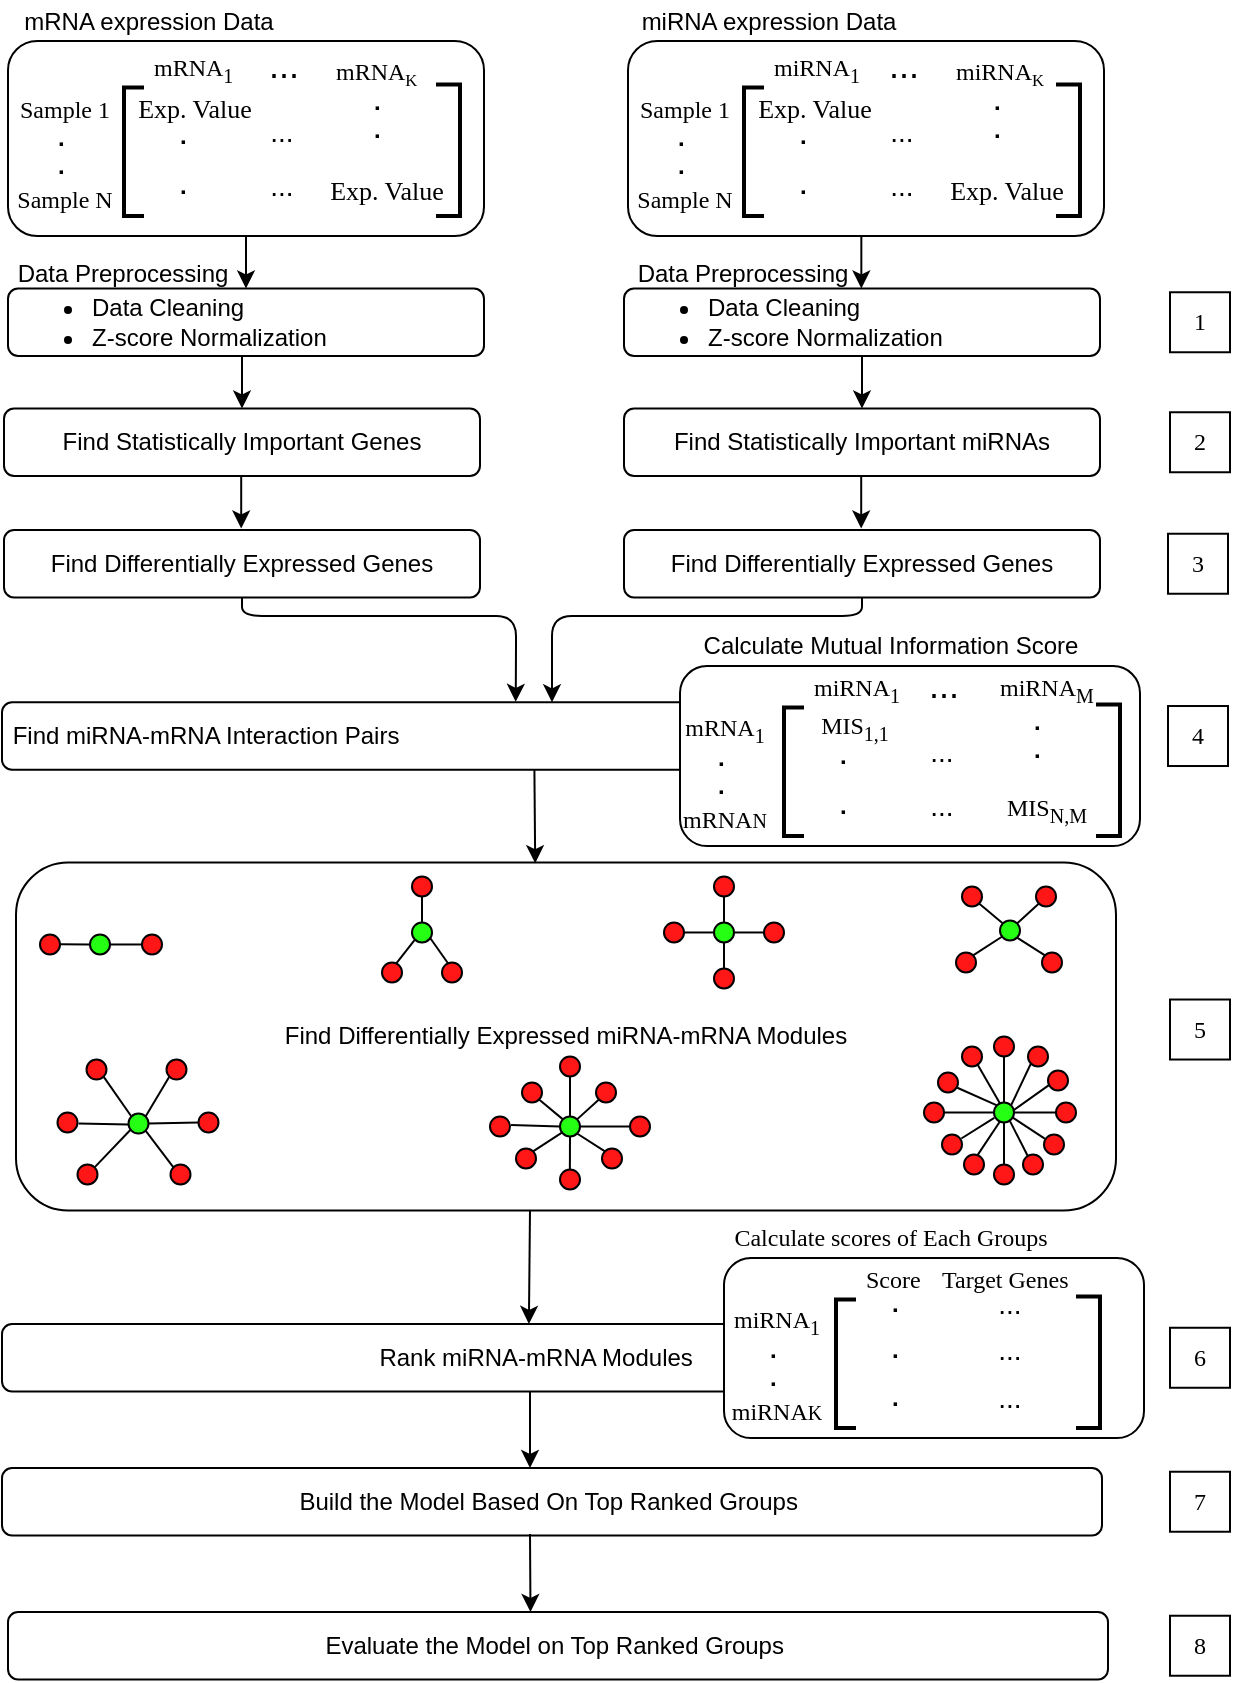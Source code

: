 <mxfile version="14.5.1" type="device"><diagram id="6EKuykVnCl1FiguoH3Sr" name="Sayfa -1"><mxGraphModel dx="865" dy="513" grid="1" gridSize="10" guides="1" tooltips="1" connect="1" arrows="1" fold="1" page="1" pageScale="1" pageWidth="827" pageHeight="1169" math="0" shadow="0"><root><mxCell id="0"/><mxCell id="1" parent="0"/><mxCell id="ugGocdBkMN1icC-xmzmN-90" value="&amp;nbsp;Find miRNA-mRNA Interaction Pairs" style="rounded=1;whiteSpace=wrap;html=1;align=left;" parent="1" vertex="1"><mxGeometry x="79" y="443.13" width="550" height="33.75" as="geometry"/></mxCell><mxCell id="ugGocdBkMN1icC-xmzmN-329" value="" style="rounded=1;whiteSpace=wrap;html=1;fillColor=#FFFFFF;" parent="1" vertex="1"><mxGeometry x="418" y="425.01" width="230" height="90" as="geometry"/></mxCell><mxCell id="ugGocdBkMN1icC-xmzmN-18" value="" style="rounded=1;whiteSpace=wrap;html=1;" parent="1" vertex="1"><mxGeometry x="82" y="112.5" width="238" height="97.5" as="geometry"/></mxCell><mxCell id="ugGocdBkMN1icC-xmzmN-19" value="&lt;span&gt;&lt;font face=&quot;Times New Roman&quot;&gt;mRNA&lt;sub&gt;1&lt;/sub&gt;&lt;/font&gt;&lt;/span&gt;" style="text;html=1;resizable=0;points=[];autosize=1;align=left;verticalAlign=top;spacingTop=-4;rounded=1;" parent="1" vertex="1"><mxGeometry x="153" y="115.75" width="60" height="20" as="geometry"/></mxCell><mxCell id="ugGocdBkMN1icC-xmzmN-20" value="&lt;b&gt;&lt;font style=&quot;font-size: 12px&quot;&gt;.&lt;br&gt;&lt;/font&gt;&lt;/b&gt;" style="text;html=1;resizable=0;points=[];autosize=1;align=left;verticalAlign=top;spacingTop=-4;rounded=1;" parent="1" vertex="1"><mxGeometry x="165.5" y="175" width="20" height="20" as="geometry"/></mxCell><mxCell id="ugGocdBkMN1icC-xmzmN-21" value="&lt;b&gt;.&lt;/b&gt;" style="text;html=1;resizable=0;points=[];autosize=1;align=left;verticalAlign=top;spacingTop=-4;rounded=1;" parent="1" vertex="1"><mxGeometry x="165.5" y="150" width="20" height="20" as="geometry"/></mxCell><mxCell id="ugGocdBkMN1icC-xmzmN-22" value="" style="strokeWidth=2;html=1;shape=mxgraph.flowchart.annotation_1;align=left;pointerEvents=1;rounded=1;" parent="1" vertex="1"><mxGeometry x="140" y="135.75" width="10" height="64.25" as="geometry"/></mxCell><mxCell id="ugGocdBkMN1icC-xmzmN-23" value="" style="strokeWidth=2;html=1;shape=mxgraph.flowchart.annotation_1;align=left;pointerEvents=1;flipV=1;direction=west;rounded=1;" parent="1" vertex="1"><mxGeometry x="296" y="134.25" width="12" height="65.75" as="geometry"/></mxCell><mxCell id="ugGocdBkMN1icC-xmzmN-24" value="&lt;font style=&quot;font-size: 18px&quot;&gt;...&lt;/font&gt;" style="text;html=1;strokeColor=none;fillColor=none;align=center;verticalAlign=middle;whiteSpace=wrap;rounded=1;" parent="1" vertex="1"><mxGeometry x="200" y="115" width="40" height="20" as="geometry"/></mxCell><mxCell id="ugGocdBkMN1icC-xmzmN-25" value="&lt;font style=&quot;font-size: 14px&quot;&gt;...&lt;/font&gt;" style="text;html=1;strokeColor=none;fillColor=none;align=center;verticalAlign=middle;whiteSpace=wrap;rounded=1;" parent="1" vertex="1"><mxGeometry x="199" y="175" width="40" height="20" as="geometry"/></mxCell><mxCell id="ugGocdBkMN1icC-xmzmN-28" value="&lt;b&gt;&lt;font style=&quot;font-size: 12px&quot;&gt;.&lt;br&gt;.&lt;br&gt;&lt;/font&gt;&lt;/b&gt;" style="text;html=1;resizable=0;points=[];autosize=1;align=left;verticalAlign=top;spacingTop=-4;rounded=1;" parent="1" vertex="1"><mxGeometry x="263" y="133" width="20" height="30" as="geometry"/></mxCell><mxCell id="ugGocdBkMN1icC-xmzmN-29" value="&lt;font face=&quot;Times New Roman&quot;&gt;Sample 1&lt;/font&gt;" style="text;html=1;align=center;verticalAlign=middle;resizable=0;points=[];autosize=1;rounded=1;" parent="1" vertex="1"><mxGeometry x="80" y="137" width="60" height="20" as="geometry"/></mxCell><mxCell id="ugGocdBkMN1icC-xmzmN-30" value="&lt;b&gt;&lt;font style=&quot;font-size: 12px&quot;&gt;.&lt;br&gt;.&lt;br&gt;&lt;/font&gt;&lt;/b&gt;" style="text;html=1;resizable=0;points=[];autosize=1;align=left;verticalAlign=top;spacingTop=-4;rounded=1;" parent="1" vertex="1"><mxGeometry x="105" y="151.25" width="20" height="30" as="geometry"/></mxCell><mxCell id="ugGocdBkMN1icC-xmzmN-31" value="&lt;font face=&quot;Times New Roman&quot;&gt;Sample N&lt;/font&gt;" style="text;html=1;align=center;verticalAlign=middle;resizable=0;points=[];autosize=1;rounded=1;" parent="1" vertex="1"><mxGeometry x="80" y="182" width="60" height="20" as="geometry"/></mxCell><mxCell id="ugGocdBkMN1icC-xmzmN-32" value="&lt;font face=&quot;Times New Roman&quot;&gt;&lt;span style=&quot;font-size: 13px&quot;&gt;Exp. Value&lt;/span&gt;&lt;/font&gt;" style="text;html=1;align=center;verticalAlign=middle;resizable=0;points=[];autosize=1;" parent="1" vertex="1"><mxGeometry x="140" y="136" width="70" height="20" as="geometry"/></mxCell><mxCell id="ugGocdBkMN1icC-xmzmN-33" value="&lt;font style=&quot;font-size: 14px&quot;&gt;...&lt;/font&gt;" style="text;html=1;strokeColor=none;fillColor=none;align=center;verticalAlign=middle;whiteSpace=wrap;rounded=1;" parent="1" vertex="1"><mxGeometry x="199" y="148" width="40" height="20" as="geometry"/></mxCell><mxCell id="ugGocdBkMN1icC-xmzmN-34" value="&lt;font face=&quot;Times New Roman&quot;&gt;&lt;span style=&quot;font-size: 12px&quot;&gt;mRNA&lt;/span&gt;&lt;span style=&quot;font-size: 10px&quot;&gt;&lt;sub&gt;K&lt;/sub&gt;&lt;/span&gt;&lt;/font&gt;" style="text;html=1;resizable=0;points=[];autosize=1;align=left;verticalAlign=top;spacingTop=-4;rounded=1;fontSize=20;" parent="1" vertex="1"><mxGeometry x="244" y="110" width="60" height="30" as="geometry"/></mxCell><mxCell id="ugGocdBkMN1icC-xmzmN-35" value="&lt;font face=&quot;Times New Roman&quot;&gt;&lt;span style=&quot;font-size: 13px&quot;&gt;Exp. Value&lt;/span&gt;&lt;/font&gt;" style="text;html=1;align=center;verticalAlign=middle;resizable=0;points=[];autosize=1;" parent="1" vertex="1"><mxGeometry x="236" y="177.25" width="70" height="20" as="geometry"/></mxCell><mxCell id="ugGocdBkMN1icC-xmzmN-36" value="&lt;mxGraphModel&gt;&lt;root&gt;&lt;mxCell id=&quot;0&quot;/&gt;&lt;mxCell id=&quot;1&quot; parent=&quot;0&quot;/&gt;&lt;mxCell id=&quot;2&quot; value=&quot;&quot; style=&quot;rounded=1;whiteSpace=wrap;html=1;&quot; vertex=&quot;1&quot; parent=&quot;1&quot;&gt;&lt;mxGeometry x=&quot;-255&quot; y=&quot;308.25&quot; width=&quot;260&quot; height=&quot;150&quot; as=&quot;geometry&quot;/&gt;&lt;/mxCell&gt;&lt;mxCell id=&quot;3&quot; value=&quot;&amp;lt;span&amp;gt;&amp;lt;font face=&amp;quot;Times New Roman&amp;quot;&amp;gt;miRNA&amp;lt;sub&amp;gt;1&amp;lt;/sub&amp;gt;&amp;lt;/font&amp;gt;&amp;lt;/span&amp;gt;&quot; style=&quot;text;html=1;resizable=0;points=[];autosize=1;align=left;verticalAlign=top;spacingTop=-4;rounded=1;&quot; vertex=&quot;1&quot; parent=&quot;1&quot;&gt;&lt;mxGeometry x=&quot;-188&quot; y=&quot;312.75&quot; width=&quot;60&quot; height=&quot;20&quot; as=&quot;geometry&quot;/&gt;&lt;/mxCell&gt;&lt;mxCell id=&quot;4&quot; value=&quot;&amp;lt;b&amp;gt;&amp;lt;font style=&amp;quot;font-size: 12px&amp;quot;&amp;gt;.&amp;lt;br&amp;gt;.&amp;lt;br&amp;gt;.&amp;lt;br&amp;gt;&amp;lt;/font&amp;gt;&amp;lt;/b&amp;gt;&amp;lt;br&amp;gt;&quot; style=&quot;text;html=1;resizable=0;points=[];autosize=1;align=left;verticalAlign=top;spacingTop=-4;rounded=1;&quot; vertex=&quot;1&quot; parent=&quot;1&quot;&gt;&lt;mxGeometry x=&quot;-171.5&quot; y=&quot;389.75&quot; width=&quot;20&quot; height=&quot;60&quot; as=&quot;geometry&quot;/&gt;&lt;/mxCell&gt;&lt;mxCell id=&quot;5&quot; value=&quot;&amp;lt;b&amp;gt;.&amp;lt;/b&amp;gt;&quot; style=&quot;text;html=1;resizable=0;points=[];autosize=1;align=left;verticalAlign=top;spacingTop=-4;rounded=1;&quot; vertex=&quot;1&quot; parent=&quot;1&quot;&gt;&lt;mxGeometry x=&quot;-171.5&quot; y=&quot;367.75&quot; width=&quot;20&quot; height=&quot;20&quot; as=&quot;geometry&quot;/&gt;&lt;/mxCell&gt;&lt;mxCell id=&quot;6&quot; value=&quot;&quot; style=&quot;strokeWidth=2;html=1;shape=mxgraph.flowchart.annotation_1;align=left;pointerEvents=1;rounded=1;&quot; vertex=&quot;1&quot; parent=&quot;1&quot;&gt;&lt;mxGeometry x=&quot;-197&quot; y=&quot;331.5&quot; width=&quot;10&quot; height=&quot;121.25&quot; as=&quot;geometry&quot;/&gt;&lt;/mxCell&gt;&lt;mxCell id=&quot;7&quot; value=&quot;&quot; style=&quot;strokeWidth=2;html=1;shape=mxgraph.flowchart.annotation_1;align=left;pointerEvents=1;flipV=1;direction=west;rounded=1;&quot; vertex=&quot;1&quot; parent=&quot;1&quot;&gt;&lt;mxGeometry x=&quot;-23&quot; y=&quot;330&quot; width=&quot;12&quot; height=&quot;122.75&quot; as=&quot;geometry&quot;/&gt;&lt;/mxCell&gt;&lt;mxCell id=&quot;8&quot; value=&quot;&amp;lt;font style=&amp;quot;font-size: 18px&amp;quot;&amp;gt;...&amp;lt;/font&amp;gt;&quot; style=&quot;text;html=1;strokeColor=none;fillColor=none;align=center;verticalAlign=middle;whiteSpace=wrap;rounded=1;&quot; vertex=&quot;1&quot; parent=&quot;1&quot;&gt;&lt;mxGeometry x=&quot;-127&quot; y=&quot;310.75&quot; width=&quot;40&quot; height=&quot;20&quot; as=&quot;geometry&quot;/&gt;&lt;/mxCell&gt;&lt;mxCell id=&quot;9&quot; value=&quot;&amp;lt;font style=&amp;quot;font-size: 14px&amp;quot;&amp;gt;...&amp;lt;/font&amp;gt;&quot; style=&quot;text;html=1;strokeColor=none;fillColor=none;align=center;verticalAlign=middle;whiteSpace=wrap;rounded=1;&quot; vertex=&quot;1&quot; parent=&quot;1&quot;&gt;&lt;mxGeometry x=&quot;-128&quot; y=&quot;367.75&quot; width=&quot;40&quot; height=&quot;20&quot; as=&quot;geometry&quot;/&gt;&lt;/mxCell&gt;&lt;mxCell id=&quot;10&quot; value=&quot;&amp;lt;font style=&amp;quot;font-size: 14px&amp;quot;&amp;gt;...&amp;lt;/font&amp;gt;&quot; style=&quot;text;html=1;strokeColor=none;fillColor=none;align=center;verticalAlign=middle;whiteSpace=wrap;rounded=1;&quot; vertex=&quot;1&quot; parent=&quot;1&quot;&gt;&lt;mxGeometry x=&quot;-127&quot; y=&quot;393.5&quot; width=&quot;40&quot; height=&quot;20&quot; as=&quot;geometry&quot;/&gt;&lt;/mxCell&gt;&lt;mxCell id=&quot;11&quot; value=&quot;&amp;lt;font style=&amp;quot;font-size: 14px&amp;quot;&amp;gt;...&amp;lt;/font&amp;gt;&quot; style=&quot;text;html=1;strokeColor=none;fillColor=none;align=center;verticalAlign=middle;whiteSpace=wrap;rounded=1;&quot; vertex=&quot;1&quot; parent=&quot;1&quot;&gt;&lt;mxGeometry x=&quot;-127&quot; y=&quot;422.75&quot; width=&quot;40&quot; height=&quot;20&quot; as=&quot;geometry&quot;/&gt;&lt;/mxCell&gt;&lt;mxCell id=&quot;12&quot; value=&quot;&amp;lt;b&amp;gt;&amp;lt;font style=&amp;quot;font-size: 12px&amp;quot;&amp;gt;.&amp;lt;br&amp;gt;.&amp;lt;br&amp;gt;.&amp;lt;br&amp;gt;&amp;lt;/font&amp;gt;&amp;lt;/b&amp;gt;&amp;lt;font style=&amp;quot;font-size: 14px&amp;quot;&amp;gt;.&amp;lt;/font&amp;gt;&quot; style=&quot;text;html=1;resizable=0;points=[];autosize=1;align=left;verticalAlign=top;spacingTop=-4;rounded=1;&quot; vertex=&quot;1&quot; parent=&quot;1&quot;&gt;&lt;mxGeometry x=&quot;-55&quot; y=&quot;348.25&quot; width=&quot;20&quot; height=&quot;60&quot; as=&quot;geometry&quot;/&gt;&lt;/mxCell&gt;&lt;mxCell id=&quot;13&quot; value=&quot;&amp;lt;font style=&amp;quot;font-size: 12px&amp;quot; face=&amp;quot;Times New Roman&amp;quot;&amp;gt;mRNA&amp;lt;sub&amp;gt;1&amp;lt;/sub&amp;gt;&amp;lt;/font&amp;gt;&quot; style=&quot;text;html=1;align=center;verticalAlign=middle;resizable=0;points=[];autosize=1;rounded=1;&quot; vertex=&quot;1&quot; parent=&quot;1&quot;&gt;&lt;mxGeometry x=&quot;-257&quot; y=&quot;342.75&quot; width=&quot;60&quot; height=&quot;20&quot; as=&quot;geometry&quot;/&gt;&lt;/mxCell&gt;&lt;mxCell id=&quot;14&quot; value=&quot;&amp;lt;b&amp;gt;&amp;lt;font style=&amp;quot;font-size: 12px&amp;quot;&amp;gt;.&amp;lt;br&amp;gt;.&amp;lt;br&amp;gt;.&amp;lt;br&amp;gt;&amp;lt;/font&amp;gt;&amp;lt;/b&amp;gt;&amp;lt;br&amp;gt;&quot; style=&quot;text;html=1;resizable=0;points=[];autosize=1;align=left;verticalAlign=top;spacingTop=-4;rounded=1;&quot; vertex=&quot;1&quot; parent=&quot;1&quot;&gt;&lt;mxGeometry x=&quot;-237&quot; y=&quot;370&quot; width=&quot;20&quot; height=&quot;60&quot; as=&quot;geometry&quot;/&gt;&lt;/mxCell&gt;&lt;mxCell id=&quot;15&quot; value=&quot;&amp;lt;font style=&amp;quot;font-size: 12px&amp;quot; face=&amp;quot;Times New Roman&amp;quot;&amp;gt;mRNA&amp;lt;sub&amp;gt;N&amp;lt;/sub&amp;gt;&amp;lt;/font&amp;gt;&quot; style=&quot;text;html=1;align=center;verticalAlign=middle;resizable=0;points=[];autosize=1;rounded=1;&quot; vertex=&quot;1&quot; parent=&quot;1&quot;&gt;&lt;mxGeometry x=&quot;-257&quot; y=&quot;422.75&quot; width=&quot;60&quot; height=&quot;20&quot; as=&quot;geometry&quot;/&gt;&lt;/mxCell&gt;&lt;mxCell id=&quot;16&quot; value=&quot;&amp;lt;font face=&amp;quot;Times New Roman&amp;quot;&amp;gt;&amp;lt;font style=&amp;quot;font-size: 13px&amp;quot;&amp;gt;PCC&amp;lt;/font&amp;gt;&amp;lt;sub&amp;gt;&amp;lt;font style=&amp;quot;font-size: 12px&amp;quot;&amp;gt;1&amp;lt;/font&amp;gt;&amp;lt;/sub&amp;gt;&amp;lt;sub style=&amp;quot;font-size: 15px&amp;quot;&amp;gt;,&amp;lt;/sub&amp;gt;&amp;lt;sub&amp;gt;&amp;lt;font style=&amp;quot;font-size: 12px&amp;quot;&amp;gt;1&amp;lt;/font&amp;gt;&amp;lt;/sub&amp;gt;&amp;lt;span style=&amp;quot;color: rgba(0 , 0 , 0 , 0) ; font-size: 0px&amp;quot;&amp;gt;%3CmxGraphModel%3E%3Croot%3E%3CmxCell%20id%3D%220%22%2F%3E%3CmxCell%20id%3D%221%22%20parent%3D%220%22%2F%3E%3CmxCell%20id%3D%222%22%20value%3D%22%26lt%3Bfont%20style%3D%26quot%3Bfont-size%3A%2012px%26quot%3B%20face%3D%26quot%3BTimes%20New%20Roman%26quot%3B%26gt%3BmRNA%26lt%3Bsub%26gt%3B1%26lt%3B%2Fsub%26gt%3B%26lt%3B%2Ffont%26gt%3B%22%20style%3D%22text%3Bhtml%3D1%3Balign%3Dcenter%3BverticalAlign%3Dmiddle%3Bresizable%3D0%3Bpoints%3D%5B%5D%3Bautosize%3D1%3Brounded%3D1%3B%22%20vertex%3D%221%22%20parent%3D%221%22%3E%3CmxGeometry%20x%3D%22-112%22%20y%3D%22341.5%22%20width%3D%2260%22%20height%3D%2220%22%20as%3D%22geometry%22%2F%3E%3C%2FmxCell%3E%3C%2Froot%3E%3C%2FmxGraphModel%3E&amp;lt;/span&amp;gt;&amp;lt;/font&amp;gt;&quot; style=&quot;text;html=1;align=center;verticalAlign=middle;resizable=0;points=[];autosize=1;&quot; vertex=&quot;1&quot; parent=&quot;1&quot;&gt;&lt;mxGeometry x=&quot;-197&quot; y=&quot;342.75&quot; width=&quot;60&quot; height=&quot;20&quot; as=&quot;geometry&quot;/&gt;&lt;/mxCell&gt;&lt;mxCell id=&quot;17&quot; value=&quot;&amp;lt;font style=&amp;quot;font-size: 14px&amp;quot;&amp;gt;...&amp;lt;/font&amp;gt;&quot; style=&quot;text;html=1;strokeColor=none;fillColor=none;align=center;verticalAlign=middle;whiteSpace=wrap;rounded=1;&quot; vertex=&quot;1&quot; parent=&quot;1&quot;&gt;&lt;mxGeometry x=&quot;-127&quot; y=&quot;342.75&quot; width=&quot;40&quot; height=&quot;20&quot; as=&quot;geometry&quot;/&gt;&lt;/mxCell&gt;&lt;mxCell id=&quot;18&quot; value=&quot;&amp;lt;font face=&amp;quot;Times New Roman&amp;quot;&amp;gt;&amp;lt;span style=&amp;quot;font-size: 12px&amp;quot;&amp;gt;miRNA&amp;lt;/span&amp;gt;&amp;lt;span style=&amp;quot;font-size: 10px&amp;quot;&amp;gt;&amp;lt;sub&amp;gt;K&amp;lt;/sub&amp;gt;&amp;lt;/span&amp;gt;&amp;lt;/font&amp;gt;&quot; style=&quot;text;html=1;resizable=0;points=[];autosize=1;align=left;verticalAlign=top;spacingTop=-4;rounded=1;fontSize=20;&quot; vertex=&quot;1&quot; parent=&quot;1&quot;&gt;&lt;mxGeometry x=&quot;-79&quot; y=&quot;305.75&quot; width=&quot;60&quot; height=&quot;30&quot; as=&quot;geometry&quot;/&gt;&lt;/mxCell&gt;&lt;mxCell id=&quot;19&quot; value=&quot;&amp;lt;font face=&amp;quot;Times New Roman&amp;quot; style=&amp;quot;font-size: 13px&amp;quot;&amp;gt;&amp;lt;span&amp;gt;PCC&amp;lt;sub&amp;gt;N,K&amp;lt;/sub&amp;gt;&amp;lt;/span&amp;gt;&amp;lt;span style=&amp;quot;color: rgba(0 , 0 , 0 , 0) ; font-size: 0px&amp;quot;&amp;gt;%3CmxGraphModel%3E%3Croot%3E%3CmxCell%20id%3D%220%22%2F%3E%3CmxCell%20id%3D%221%22%20parent%3D%220%22%2F%3E%3CmxCell%20id%3D%222%22%20value%3D%22%26lt%3Bfont%20style%3D%26quot%3Bfont-size%3A%2012px%26quot%3B%20face%3D%26quot%3BTimes%20New%20Roman%26quot%3B%26gt%3BmRNA%26lt%3Bsub%26gt%3B1%26lt%3B%2Fsub%26gt%3B%26lt%3B%2Ffont%26gt%3B%22%20style%3D%22text%3Bhtml%3D1%3Balign%3Dcenter%3BverticalAlign%3Dmiddle%3Bresizable%3D0%3Bpoints%3D%5B%5D%3Bautosize%3D1%3Brounded%3D1%3B%22%20vertex%3D%221%22%20parent%3D%221%22%3E%3CmxGeometry%20x%3D%22-112%22%20y%3D%22341.5%22%20width%3D%2260%22%20height%3D%2220%22%20as%3D%22geometry%22%2F%3E%3C%2FmxCell%3E%3C%2Froot%3E%3C%2FmxGraphModel%3E" style="text;whiteSpace=wrap;html=1;" parent="1" vertex="1"><mxGeometry x="440" y="260" width="60" height="50" as="geometry"/></mxCell><mxCell id="ugGocdBkMN1icC-xmzmN-55" value="mRNA expression Data" style="text;html=1;align=center;verticalAlign=middle;resizable=0;points=[];autosize=1;" parent="1" vertex="1"><mxGeometry x="82" y="92.5" width="140" height="20" as="geometry"/></mxCell><mxCell id="ugGocdBkMN1icC-xmzmN-58" value="" style="rounded=1;whiteSpace=wrap;html=1;" parent="1" vertex="1"><mxGeometry x="392" y="112.5" width="238" height="97.5" as="geometry"/></mxCell><mxCell id="ugGocdBkMN1icC-xmzmN-59" value="&lt;span&gt;&lt;font face=&quot;Times New Roman&quot;&gt;miRNA&lt;sub&gt;1&lt;/sub&gt;&lt;/font&gt;&lt;/span&gt;" style="text;html=1;resizable=0;points=[];autosize=1;align=left;verticalAlign=top;spacingTop=-4;rounded=1;" parent="1" vertex="1"><mxGeometry x="463" y="115.75" width="60" height="20" as="geometry"/></mxCell><mxCell id="ugGocdBkMN1icC-xmzmN-60" value="&lt;b&gt;&lt;font style=&quot;font-size: 12px&quot;&gt;.&lt;br&gt;&lt;/font&gt;&lt;/b&gt;" style="text;html=1;resizable=0;points=[];autosize=1;align=left;verticalAlign=top;spacingTop=-4;rounded=1;" parent="1" vertex="1"><mxGeometry x="475.5" y="175" width="20" height="20" as="geometry"/></mxCell><mxCell id="ugGocdBkMN1icC-xmzmN-61" value="&lt;b&gt;.&lt;/b&gt;" style="text;html=1;resizable=0;points=[];autosize=1;align=left;verticalAlign=top;spacingTop=-4;rounded=1;" parent="1" vertex="1"><mxGeometry x="475.5" y="150" width="20" height="20" as="geometry"/></mxCell><mxCell id="ugGocdBkMN1icC-xmzmN-62" value="" style="strokeWidth=2;html=1;shape=mxgraph.flowchart.annotation_1;align=left;pointerEvents=1;rounded=1;" parent="1" vertex="1"><mxGeometry x="450" y="135.75" width="10" height="64.25" as="geometry"/></mxCell><mxCell id="ugGocdBkMN1icC-xmzmN-63" value="" style="strokeWidth=2;html=1;shape=mxgraph.flowchart.annotation_1;align=left;pointerEvents=1;flipV=1;direction=west;rounded=1;" parent="1" vertex="1"><mxGeometry x="606" y="134.25" width="12" height="65.75" as="geometry"/></mxCell><mxCell id="ugGocdBkMN1icC-xmzmN-64" value="&lt;font style=&quot;font-size: 18px&quot;&gt;...&lt;/font&gt;" style="text;html=1;strokeColor=none;fillColor=none;align=center;verticalAlign=middle;whiteSpace=wrap;rounded=1;" parent="1" vertex="1"><mxGeometry x="510" y="115" width="40" height="20" as="geometry"/></mxCell><mxCell id="ugGocdBkMN1icC-xmzmN-65" value="&lt;font style=&quot;font-size: 14px&quot;&gt;...&lt;/font&gt;" style="text;html=1;strokeColor=none;fillColor=none;align=center;verticalAlign=middle;whiteSpace=wrap;rounded=1;" parent="1" vertex="1"><mxGeometry x="509" y="175" width="40" height="20" as="geometry"/></mxCell><mxCell id="ugGocdBkMN1icC-xmzmN-66" value="&lt;b&gt;&lt;font style=&quot;font-size: 12px&quot;&gt;.&lt;br&gt;.&lt;br&gt;&lt;/font&gt;&lt;/b&gt;" style="text;html=1;resizable=0;points=[];autosize=1;align=left;verticalAlign=top;spacingTop=-4;rounded=1;" parent="1" vertex="1"><mxGeometry x="573" y="133" width="20" height="30" as="geometry"/></mxCell><mxCell id="ugGocdBkMN1icC-xmzmN-67" value="&lt;font face=&quot;Times New Roman&quot;&gt;Sample 1&lt;/font&gt;" style="text;html=1;align=center;verticalAlign=middle;resizable=0;points=[];autosize=1;rounded=1;" parent="1" vertex="1"><mxGeometry x="390" y="137" width="60" height="20" as="geometry"/></mxCell><mxCell id="ugGocdBkMN1icC-xmzmN-68" value="&lt;b&gt;&lt;font style=&quot;font-size: 12px&quot;&gt;.&lt;br&gt;.&lt;br&gt;&lt;/font&gt;&lt;/b&gt;" style="text;html=1;resizable=0;points=[];autosize=1;align=left;verticalAlign=top;spacingTop=-4;rounded=1;" parent="1" vertex="1"><mxGeometry x="415" y="151.25" width="20" height="30" as="geometry"/></mxCell><mxCell id="ugGocdBkMN1icC-xmzmN-69" value="&lt;font face=&quot;Times New Roman&quot;&gt;Sample N&lt;/font&gt;" style="text;html=1;align=center;verticalAlign=middle;resizable=0;points=[];autosize=1;rounded=1;" parent="1" vertex="1"><mxGeometry x="390" y="182" width="60" height="20" as="geometry"/></mxCell><mxCell id="ugGocdBkMN1icC-xmzmN-70" value="&lt;font face=&quot;Times New Roman&quot;&gt;&lt;span style=&quot;font-size: 13px&quot;&gt;Exp. Value&lt;/span&gt;&lt;/font&gt;" style="text;html=1;align=center;verticalAlign=middle;resizable=0;points=[];autosize=1;" parent="1" vertex="1"><mxGeometry x="450" y="136" width="70" height="20" as="geometry"/></mxCell><mxCell id="ugGocdBkMN1icC-xmzmN-71" value="&lt;font style=&quot;font-size: 14px&quot;&gt;...&lt;/font&gt;" style="text;html=1;strokeColor=none;fillColor=none;align=center;verticalAlign=middle;whiteSpace=wrap;rounded=1;" parent="1" vertex="1"><mxGeometry x="509" y="148" width="40" height="20" as="geometry"/></mxCell><mxCell id="ugGocdBkMN1icC-xmzmN-72" value="&lt;font face=&quot;Times New Roman&quot;&gt;&lt;span style=&quot;font-size: 12px&quot;&gt;miRNA&lt;/span&gt;&lt;span style=&quot;font-size: 10px&quot;&gt;&lt;sub&gt;K&lt;/sub&gt;&lt;/span&gt;&lt;/font&gt;" style="text;html=1;resizable=0;points=[];autosize=1;align=left;verticalAlign=top;spacingTop=-4;rounded=1;fontSize=20;" parent="1" vertex="1"><mxGeometry x="554" y="110" width="60" height="30" as="geometry"/></mxCell><mxCell id="ugGocdBkMN1icC-xmzmN-73" value="&lt;font face=&quot;Times New Roman&quot;&gt;&lt;span style=&quot;font-size: 13px&quot;&gt;Exp. Value&lt;/span&gt;&lt;/font&gt;" style="text;html=1;align=center;verticalAlign=middle;resizable=0;points=[];autosize=1;" parent="1" vertex="1"><mxGeometry x="546" y="177.25" width="70" height="20" as="geometry"/></mxCell><mxCell id="ugGocdBkMN1icC-xmzmN-74" value="miRNA expression Data" style="text;html=1;align=center;verticalAlign=middle;resizable=0;points=[];autosize=1;" parent="1" vertex="1"><mxGeometry x="392" y="92.5" width="140" height="20" as="geometry"/></mxCell><mxCell id="ugGocdBkMN1icC-xmzmN-75" value="&lt;ul&gt;&lt;li&gt;Data Cleaning&lt;/li&gt;&lt;li&gt;Z-score Normalization&lt;/li&gt;&lt;/ul&gt;" style="rounded=1;whiteSpace=wrap;html=1;align=left;" parent="1" vertex="1"><mxGeometry x="82" y="236.25" width="238" height="33.75" as="geometry"/></mxCell><mxCell id="ugGocdBkMN1icC-xmzmN-77" value="&lt;ul&gt;&lt;li&gt;Data Cleaning&lt;/li&gt;&lt;li&gt;Z-score Normalization&lt;/li&gt;&lt;/ul&gt;" style="rounded=1;whiteSpace=wrap;html=1;align=left;" parent="1" vertex="1"><mxGeometry x="390" y="236.25" width="238" height="33.75" as="geometry"/></mxCell><mxCell id="ugGocdBkMN1icC-xmzmN-78" value="" style="endArrow=classic;html=1;exitX=0.5;exitY=1;exitDx=0;exitDy=0;entryX=0.5;entryY=0;entryDx=0;entryDy=0;" parent="1" source="ugGocdBkMN1icC-xmzmN-18" target="ugGocdBkMN1icC-xmzmN-75" edge="1"><mxGeometry width="50" height="50" relative="1" as="geometry"><mxPoint x="270" y="180" as="sourcePoint"/><mxPoint x="320" y="130" as="targetPoint"/></mxGeometry></mxCell><mxCell id="ugGocdBkMN1icC-xmzmN-82" value="Find Statistically Important Genes" style="rounded=1;whiteSpace=wrap;html=1;" parent="1" vertex="1"><mxGeometry x="80" y="296.25" width="238" height="33.75" as="geometry"/></mxCell><mxCell id="ugGocdBkMN1icC-xmzmN-83" value="" style="endArrow=classic;html=1;exitX=0.5;exitY=1;exitDx=0;exitDy=0;entryX=0.5;entryY=0;entryDx=0;entryDy=0;" parent="1" target="ugGocdBkMN1icC-xmzmN-82" edge="1"><mxGeometry width="50" height="50" relative="1" as="geometry"><mxPoint x="199" y="270" as="sourcePoint"/><mxPoint x="318" y="190" as="targetPoint"/></mxGeometry></mxCell><mxCell id="ugGocdBkMN1icC-xmzmN-84" value="Find Statistically Important miRNAs" style="rounded=1;whiteSpace=wrap;html=1;" parent="1" vertex="1"><mxGeometry x="390" y="296.25" width="238" height="33.75" as="geometry"/></mxCell><mxCell id="ugGocdBkMN1icC-xmzmN-85" value="" style="endArrow=classic;html=1;entryX=0.5;entryY=0;entryDx=0;entryDy=0;exitX=0.5;exitY=1;exitDx=0;exitDy=0;" parent="1" source="ugGocdBkMN1icC-xmzmN-77" target="ugGocdBkMN1icC-xmzmN-84" edge="1"><mxGeometry width="50" height="50" relative="1" as="geometry"><mxPoint x="509" y="280" as="sourcePoint"/><mxPoint x="628" y="190" as="targetPoint"/></mxGeometry></mxCell><mxCell id="ugGocdBkMN1icC-xmzmN-86" value="" style="endArrow=classic;html=1;exitX=0.5;exitY=1;exitDx=0;exitDy=0;entryX=0.5;entryY=0;entryDx=0;entryDy=0;" parent="1" edge="1"><mxGeometry width="50" height="50" relative="1" as="geometry"><mxPoint x="508.67" y="210" as="sourcePoint"/><mxPoint x="508.67" y="236.25" as="targetPoint"/></mxGeometry></mxCell><mxCell id="ugGocdBkMN1icC-xmzmN-88" value="&lt;span&gt;Data Preprocessing&lt;/span&gt;&lt;br&gt;&lt;ul&gt;&lt;/ul&gt;" style="text;html=1;align=center;verticalAlign=middle;resizable=0;points=[];autosize=1;" parent="1" vertex="1"><mxGeometry x="389" y="220" width="120" height="30" as="geometry"/></mxCell><mxCell id="ugGocdBkMN1icC-xmzmN-89" value="&lt;span&gt;Data Preprocessing&lt;/span&gt;&lt;br&gt;&lt;ul&gt;&lt;/ul&gt;" style="text;html=1;align=center;verticalAlign=middle;resizable=0;points=[];autosize=1;" parent="1" vertex="1"><mxGeometry x="79" y="220" width="120" height="30" as="geometry"/></mxCell><mxCell id="ugGocdBkMN1icC-xmzmN-93" value="Find Differentially Expressed miRNA-mRNA Modules" style="rounded=1;whiteSpace=wrap;html=1;align=center;" parent="1" vertex="1"><mxGeometry x="86" y="523.26" width="550" height="173.98" as="geometry"/></mxCell><mxCell id="ugGocdBkMN1icC-xmzmN-102" value="" style="ellipse;whiteSpace=wrap;html=1;aspect=fixed;fillColor=#FF1717;" parent="1" vertex="1"><mxGeometry x="284" y="530.24" width="10" height="10" as="geometry"/></mxCell><mxCell id="ugGocdBkMN1icC-xmzmN-104" value="" style="endArrow=none;html=1;exitX=0.5;exitY=1;exitDx=0;exitDy=0;entryX=0.5;entryY=0;entryDx=0;entryDy=0;" parent="1" source="ugGocdBkMN1icC-xmzmN-102" edge="1"><mxGeometry width="50" height="50" relative="1" as="geometry"><mxPoint x="303.79" y="574.69" as="sourcePoint"/><mxPoint x="289" y="553.24" as="targetPoint"/></mxGeometry></mxCell><mxCell id="ugGocdBkMN1icC-xmzmN-109" value="" style="ellipse;whiteSpace=wrap;html=1;aspect=fixed;fillColor=#24FF14;" parent="1" vertex="1"><mxGeometry x="123" y="559.24" width="10" height="10" as="geometry"/></mxCell><mxCell id="ugGocdBkMN1icC-xmzmN-111" value="" style="ellipse;whiteSpace=wrap;html=1;aspect=fixed;fillColor=#FF1717;" parent="1" vertex="1"><mxGeometry x="149" y="559.24" width="10" height="10" as="geometry"/></mxCell><mxCell id="ugGocdBkMN1icC-xmzmN-112" value="" style="ellipse;whiteSpace=wrap;html=1;aspect=fixed;fillColor=#FF1717;" parent="1" vertex="1"><mxGeometry x="435" y="530.24" width="10" height="10" as="geometry"/></mxCell><mxCell id="ugGocdBkMN1icC-xmzmN-114" value="" style="endArrow=none;html=1;exitX=0.5;exitY=1;exitDx=0;exitDy=0;entryX=0.5;entryY=0;entryDx=0;entryDy=0;" parent="1" source="ugGocdBkMN1icC-xmzmN-112" edge="1"><mxGeometry width="50" height="50" relative="1" as="geometry"><mxPoint x="454.79" y="574.69" as="sourcePoint"/><mxPoint x="440" y="553.24" as="targetPoint"/></mxGeometry></mxCell><mxCell id="ugGocdBkMN1icC-xmzmN-115" value="" style="endArrow=none;html=1;exitX=1;exitY=0.5;exitDx=0;exitDy=0;entryX=0;entryY=0.5;entryDx=0;entryDy=0;" parent="1" edge="1"><mxGeometry width="50" height="50" relative="1" as="geometry"><mxPoint x="420" y="558.24" as="sourcePoint"/><mxPoint x="435" y="558.24" as="targetPoint"/></mxGeometry></mxCell><mxCell id="ugGocdBkMN1icC-xmzmN-119" value="" style="ellipse;whiteSpace=wrap;html=1;aspect=fixed;fillColor=#FF1717;" parent="1" vertex="1"><mxGeometry x="460" y="553.24" width="10" height="10" as="geometry"/></mxCell><mxCell id="ugGocdBkMN1icC-xmzmN-120" value="" style="endArrow=none;html=1;entryX=0;entryY=0.5;entryDx=0;entryDy=0;exitX=1;exitY=0.5;exitDx=0;exitDy=0;" parent="1" target="ugGocdBkMN1icC-xmzmN-119" edge="1"><mxGeometry width="50" height="50" relative="1" as="geometry"><mxPoint x="445" y="558.24" as="sourcePoint"/><mxPoint x="520" y="525.24" as="targetPoint"/></mxGeometry></mxCell><mxCell id="ugGocdBkMN1icC-xmzmN-121" value="" style="endArrow=none;html=1;entryX=0.5;entryY=0;entryDx=0;entryDy=0;exitX=0.5;exitY=1;exitDx=0;exitDy=0;" parent="1" source="ugGocdBkMN1icC-xmzmN-124" target="ugGocdBkMN1icC-xmzmN-176" edge="1"><mxGeometry width="50" height="50" relative="1" as="geometry"><mxPoint x="484" y="567.24" as="sourcePoint"/><mxPoint x="484" y="577.76" as="targetPoint"/></mxGeometry></mxCell><mxCell id="ugGocdBkMN1icC-xmzmN-124" value="" style="ellipse;whiteSpace=wrap;html=1;aspect=fixed;fillColor=#24FF14;" parent="1" vertex="1"><mxGeometry x="435" y="553.24" width="10" height="10" as="geometry"/></mxCell><mxCell id="ugGocdBkMN1icC-xmzmN-125" value="" style="ellipse;whiteSpace=wrap;html=1;aspect=fixed;fillColor=#FF1717;" parent="1" vertex="1"><mxGeometry x="410" y="553.24" width="10" height="10" as="geometry"/></mxCell><mxCell id="ugGocdBkMN1icC-xmzmN-128" value="" style="ellipse;whiteSpace=wrap;html=1;aspect=fixed;fillColor=#FF1717;" parent="1" vertex="1"><mxGeometry x="393" y="650.22" width="10" height="10" as="geometry"/></mxCell><mxCell id="ugGocdBkMN1icC-xmzmN-132" value="" style="ellipse;whiteSpace=wrap;html=1;aspect=fixed;fillColor=#FF1717;" parent="1" vertex="1"><mxGeometry x="376" y="633.22" width="10" height="10" as="geometry"/></mxCell><mxCell id="ugGocdBkMN1icC-xmzmN-134" value="" style="ellipse;whiteSpace=wrap;html=1;aspect=fixed;fillColor=#FF1717;" parent="1" vertex="1"><mxGeometry x="379" y="666.22" width="10" height="10" as="geometry"/></mxCell><mxCell id="ugGocdBkMN1icC-xmzmN-139" value="" style="endArrow=none;html=1;entryX=0;entryY=0.5;entryDx=0;entryDy=0;exitX=1;exitY=0.5;exitDx=0;exitDy=0;" parent="1" target="ugGocdBkMN1icC-xmzmN-128" edge="1"><mxGeometry width="50" height="50" relative="1" as="geometry"><mxPoint x="368.0" y="655.22" as="sourcePoint"/><mxPoint x="387.464" y="651.756" as="targetPoint"/></mxGeometry></mxCell><mxCell id="ugGocdBkMN1icC-xmzmN-140" value="" style="endArrow=none;html=1;entryX=0;entryY=0;entryDx=0;entryDy=0;exitX=1;exitY=1;exitDx=0;exitDy=0;" parent="1" target="ugGocdBkMN1icC-xmzmN-134" edge="1"><mxGeometry width="50" height="50" relative="1" as="geometry"><mxPoint x="366.536" y="658.756" as="sourcePoint"/><mxPoint x="387.464" y="651.756" as="targetPoint"/></mxGeometry></mxCell><mxCell id="ugGocdBkMN1icC-xmzmN-176" value="" style="ellipse;whiteSpace=wrap;html=1;aspect=fixed;fillColor=#FF1717;" parent="1" vertex="1"><mxGeometry x="435" y="576.24" width="10" height="10" as="geometry"/></mxCell><mxCell id="ugGocdBkMN1icC-xmzmN-191" value="" style="endArrow=none;html=1;entryX=0;entryY=0;entryDx=0;entryDy=0;exitX=1;exitY=1;exitDx=0;exitDy=0;" parent="1" edge="1"><mxGeometry width="50" height="50" relative="1" as="geometry"><mxPoint x="567.536" y="543.776" as="sourcePoint"/><mxPoint x="579.464" y="553.704" as="targetPoint"/></mxGeometry></mxCell><mxCell id="ugGocdBkMN1icC-xmzmN-193" value="" style="ellipse;whiteSpace=wrap;html=1;aspect=fixed;fillColor=#FF1717;" parent="1" vertex="1"><mxGeometry x="596" y="535.24" width="10" height="10" as="geometry"/></mxCell><mxCell id="ugGocdBkMN1icC-xmzmN-196" value="" style="endArrow=none;html=1;entryX=0;entryY=0;entryDx=0;entryDy=0;exitX=1;exitY=1;exitDx=0;exitDy=0;" parent="1" edge="1"><mxGeometry width="50" height="50" relative="1" as="geometry"><mxPoint x="586.536" y="560.776" as="sourcePoint"/><mxPoint x="600.464" y="569.704" as="targetPoint"/></mxGeometry></mxCell><mxCell id="ugGocdBkMN1icC-xmzmN-197" value="" style="endArrow=none;html=1;entryX=1;entryY=0;entryDx=0;entryDy=0;exitX=0.114;exitY=0.8;exitDx=0;exitDy=0;exitPerimeter=0;" parent="1" edge="1"><mxGeometry width="50" height="50" relative="1" as="geometry"><mxPoint x="579.14" y="560.24" as="sourcePoint"/><mxPoint x="564.536" y="569.704" as="targetPoint"/></mxGeometry></mxCell><mxCell id="ugGocdBkMN1icC-xmzmN-199" value="" style="ellipse;whiteSpace=wrap;html=1;aspect=fixed;fillColor=#FF1717;" parent="1" vertex="1"><mxGeometry x="575" y="610.24" width="10" height="10" as="geometry"/></mxCell><mxCell id="ugGocdBkMN1icC-xmzmN-200" value="" style="endArrow=none;html=1;exitX=0.5;exitY=1;exitDx=0;exitDy=0;entryX=0.5;entryY=0;entryDx=0;entryDy=0;" parent="1" source="ugGocdBkMN1icC-xmzmN-199" edge="1"><mxGeometry width="50" height="50" relative="1" as="geometry"><mxPoint x="594.79" y="664.69" as="sourcePoint"/><mxPoint x="580" y="643.24" as="targetPoint"/></mxGeometry></mxCell><mxCell id="ugGocdBkMN1icC-xmzmN-201" value="" style="endArrow=none;html=1;exitX=1;exitY=0.5;exitDx=0;exitDy=0;entryX=0;entryY=0.5;entryDx=0;entryDy=0;" parent="1" source="ugGocdBkMN1icC-xmzmN-206" edge="1"><mxGeometry width="50" height="50" relative="1" as="geometry"><mxPoint x="560" y="648.24" as="sourcePoint"/><mxPoint x="575" y="648.24" as="targetPoint"/></mxGeometry></mxCell><mxCell id="ugGocdBkMN1icC-xmzmN-202" value="" style="ellipse;whiteSpace=wrap;html=1;aspect=fixed;fillColor=#FF1717;" parent="1" vertex="1"><mxGeometry x="606" y="643.24" width="10" height="10" as="geometry"/></mxCell><mxCell id="ugGocdBkMN1icC-xmzmN-203" value="" style="endArrow=none;html=1;entryX=0;entryY=0.5;entryDx=0;entryDy=0;exitX=1;exitY=0.5;exitDx=0;exitDy=0;" parent="1" target="ugGocdBkMN1icC-xmzmN-202" edge="1"><mxGeometry width="50" height="50" relative="1" as="geometry"><mxPoint x="585" y="648.24" as="sourcePoint"/><mxPoint x="660" y="615.24" as="targetPoint"/></mxGeometry></mxCell><mxCell id="ugGocdBkMN1icC-xmzmN-204" value="" style="endArrow=none;html=1;entryX=0.5;entryY=0;entryDx=0;entryDy=0;exitX=0.5;exitY=1;exitDx=0;exitDy=0;" parent="1" target="ugGocdBkMN1icC-xmzmN-207" edge="1"><mxGeometry width="50" height="50" relative="1" as="geometry"><mxPoint x="580" y="653.24" as="sourcePoint"/><mxPoint x="580" y="663.76" as="targetPoint"/></mxGeometry></mxCell><mxCell id="ugGocdBkMN1icC-xmzmN-205" value="" style="ellipse;whiteSpace=wrap;html=1;aspect=fixed;fillColor=#24FF14;" parent="1" vertex="1"><mxGeometry x="575" y="643.24" width="10" height="10" as="geometry"/></mxCell><mxCell id="ugGocdBkMN1icC-xmzmN-206" value="" style="ellipse;whiteSpace=wrap;html=1;aspect=fixed;fillColor=#FF1717;" parent="1" vertex="1"><mxGeometry x="540" y="643.24" width="10" height="10" as="geometry"/></mxCell><mxCell id="ugGocdBkMN1icC-xmzmN-207" value="" style="ellipse;whiteSpace=wrap;html=1;aspect=fixed;fillColor=#FF1717;" parent="1" vertex="1"><mxGeometry x="575" y="674.24" width="10" height="10" as="geometry"/></mxCell><mxCell id="ugGocdBkMN1icC-xmzmN-209" value="" style="ellipse;whiteSpace=wrap;html=1;aspect=fixed;fillColor=#FF1717;" parent="1" vertex="1"><mxGeometry x="547" y="628.24" width="10" height="10" as="geometry"/></mxCell><mxCell id="ugGocdBkMN1icC-xmzmN-210" value="" style="ellipse;whiteSpace=wrap;html=1;aspect=fixed;fillColor=#FF1717;" parent="1" vertex="1"><mxGeometry x="592" y="615.24" width="10" height="10" as="geometry"/></mxCell><mxCell id="ugGocdBkMN1icC-xmzmN-211" value="" style="ellipse;whiteSpace=wrap;html=1;aspect=fixed;fillColor=#FF1717;" parent="1" vertex="1"><mxGeometry x="589.5" y="669.24" width="10" height="10" as="geometry"/></mxCell><mxCell id="ugGocdBkMN1icC-xmzmN-212" value="" style="ellipse;whiteSpace=wrap;html=1;aspect=fixed;fillColor=#FF1717;" parent="1" vertex="1"><mxGeometry x="600" y="659.24" width="10" height="10" as="geometry"/></mxCell><mxCell id="ugGocdBkMN1icC-xmzmN-213" value="" style="ellipse;whiteSpace=wrap;html=1;aspect=fixed;fillColor=#FF1717;" parent="1" vertex="1"><mxGeometry x="602" y="627.24" width="10" height="10" as="geometry"/></mxCell><mxCell id="ugGocdBkMN1icC-xmzmN-214" value="" style="ellipse;whiteSpace=wrap;html=1;aspect=fixed;fillColor=#FF1717;" parent="1" vertex="1"><mxGeometry x="560" y="669.24" width="10" height="10" as="geometry"/></mxCell><mxCell id="ugGocdBkMN1icC-xmzmN-215" value="" style="ellipse;whiteSpace=wrap;html=1;aspect=fixed;fillColor=#FF1717;" parent="1" vertex="1"><mxGeometry x="549" y="659.24" width="10" height="10" as="geometry"/></mxCell><mxCell id="ugGocdBkMN1icC-xmzmN-216" value="" style="ellipse;whiteSpace=wrap;html=1;aspect=fixed;fillColor=#FF1717;" parent="1" vertex="1"><mxGeometry x="559" y="615.24" width="10" height="10" as="geometry"/></mxCell><mxCell id="ugGocdBkMN1icC-xmzmN-217" value="" style="endArrow=none;html=1;exitX=0;exitY=1;exitDx=0;exitDy=0;entryX=1;entryY=0;entryDx=0;entryDy=0;" parent="1" source="ugGocdBkMN1icC-xmzmN-210" target="ugGocdBkMN1icC-xmzmN-205" edge="1"><mxGeometry width="50" height="50" relative="1" as="geometry"><mxPoint x="590" y="630.24" as="sourcePoint"/><mxPoint x="590" y="653.24" as="targetPoint"/></mxGeometry></mxCell><mxCell id="ugGocdBkMN1icC-xmzmN-218" value="" style="endArrow=none;html=1;exitX=0.081;exitY=0.707;exitDx=0;exitDy=0;entryX=1.008;entryY=0.368;entryDx=0;entryDy=0;entryPerimeter=0;exitPerimeter=0;" parent="1" source="ugGocdBkMN1icC-xmzmN-213" target="ugGocdBkMN1icC-xmzmN-205" edge="1"><mxGeometry width="50" height="50" relative="1" as="geometry"><mxPoint x="600" y="640.24" as="sourcePoint"/><mxPoint x="600" y="663.24" as="targetPoint"/></mxGeometry></mxCell><mxCell id="ugGocdBkMN1icC-xmzmN-219" value="" style="endArrow=none;html=1;exitX=0.917;exitY=0.743;exitDx=0;exitDy=0;entryX=0.056;entryY=0.223;entryDx=0;entryDy=0;exitPerimeter=0;entryPerimeter=0;" parent="1" source="ugGocdBkMN1icC-xmzmN-205" target="ugGocdBkMN1icC-xmzmN-212" edge="1"><mxGeometry width="50" height="50" relative="1" as="geometry"><mxPoint x="610" y="650.24" as="sourcePoint"/><mxPoint x="610" y="673.24" as="targetPoint"/></mxGeometry></mxCell><mxCell id="ugGocdBkMN1icC-xmzmN-220" value="" style="endArrow=none;html=1;exitX=0.805;exitY=0.943;exitDx=0;exitDy=0;entryX=0.225;entryY=0.05;entryDx=0;entryDy=0;exitPerimeter=0;entryPerimeter=0;" parent="1" source="ugGocdBkMN1icC-xmzmN-205" target="ugGocdBkMN1icC-xmzmN-211" edge="1"><mxGeometry width="50" height="50" relative="1" as="geometry"><mxPoint x="620" y="660.24" as="sourcePoint"/><mxPoint x="620" y="683.24" as="targetPoint"/></mxGeometry></mxCell><mxCell id="ugGocdBkMN1icC-xmzmN-221" value="" style="endArrow=none;html=1;exitX=0.695;exitY=0.007;exitDx=0;exitDy=0;entryX=0.279;entryY=0.975;entryDx=0;entryDy=0;entryPerimeter=0;exitPerimeter=0;" parent="1" source="ugGocdBkMN1icC-xmzmN-214" target="ugGocdBkMN1icC-xmzmN-205" edge="1"><mxGeometry width="50" height="50" relative="1" as="geometry"><mxPoint x="560.0" y="658.24" as="sourcePoint"/><mxPoint x="585" y="658.24" as="targetPoint"/></mxGeometry></mxCell><mxCell id="ugGocdBkMN1icC-xmzmN-222" value="" style="endArrow=none;html=1;exitX=0.968;exitY=0.202;exitDx=0;exitDy=0;entryX=0.011;entryY=0.771;entryDx=0;entryDy=0;entryPerimeter=0;exitPerimeter=0;" parent="1" source="ugGocdBkMN1icC-xmzmN-215" target="ugGocdBkMN1icC-xmzmN-205" edge="1"><mxGeometry width="50" height="50" relative="1" as="geometry"><mxPoint x="570.0" y="668.24" as="sourcePoint"/><mxPoint x="595" y="668.24" as="targetPoint"/></mxGeometry></mxCell><mxCell id="ugGocdBkMN1icC-xmzmN-223" value="" style="endArrow=none;html=1;exitX=0.966;exitY=0.764;exitDx=0;exitDy=0;entryX=0;entryY=0;entryDx=0;entryDy=0;exitPerimeter=0;" parent="1" source="ugGocdBkMN1icC-xmzmN-209" target="ugGocdBkMN1icC-xmzmN-205" edge="1"><mxGeometry width="50" height="50" relative="1" as="geometry"><mxPoint x="560.0" y="658.24" as="sourcePoint"/><mxPoint x="585" y="658.24" as="targetPoint"/></mxGeometry></mxCell><mxCell id="ugGocdBkMN1icC-xmzmN-224" value="" style="endArrow=none;html=1;exitX=0.784;exitY=0.913;exitDx=0;exitDy=0;entryX=0.3;entryY=0.055;entryDx=0;entryDy=0;exitPerimeter=0;entryPerimeter=0;" parent="1" source="ugGocdBkMN1icC-xmzmN-216" target="ugGocdBkMN1icC-xmzmN-205" edge="1"><mxGeometry width="50" height="50" relative="1" as="geometry"><mxPoint x="566.66" y="645.88" as="sourcePoint"/><mxPoint x="586.464" y="654.704" as="targetPoint"/></mxGeometry></mxCell><mxCell id="ugGocdBkMN1icC-xmzmN-227" value="" style="ellipse;whiteSpace=wrap;html=1;aspect=fixed;fillColor=#24FF14;" parent="1" vertex="1"><mxGeometry x="284" y="553.24" width="10" height="10" as="geometry"/></mxCell><mxCell id="ugGocdBkMN1icC-xmzmN-233" value="" style="ellipse;whiteSpace=wrap;html=1;aspect=fixed;fillColor=#FF1717;" parent="1" vertex="1"><mxGeometry x="98" y="559.24" width="10" height="10" as="geometry"/></mxCell><mxCell id="ugGocdBkMN1icC-xmzmN-234" value="" style="endArrow=none;html=1;exitX=1;exitY=0.5;exitDx=0;exitDy=0;entryX=0;entryY=0.5;entryDx=0;entryDy=0;" parent="1" edge="1"><mxGeometry width="50" height="50" relative="1" as="geometry"><mxPoint x="108" y="564.07" as="sourcePoint"/><mxPoint x="123" y="564.24" as="targetPoint"/></mxGeometry></mxCell><mxCell id="ugGocdBkMN1icC-xmzmN-235" value="" style="endArrow=none;html=1;entryX=0;entryY=0.5;entryDx=0;entryDy=0;exitX=1;exitY=0.5;exitDx=0;exitDy=0;" parent="1" edge="1"><mxGeometry width="50" height="50" relative="1" as="geometry"><mxPoint x="133" y="564.24" as="sourcePoint"/><mxPoint x="149.0" y="564.24" as="targetPoint"/></mxGeometry></mxCell><mxCell id="ugGocdBkMN1icC-xmzmN-236" value="" style="ellipse;whiteSpace=wrap;html=1;aspect=fixed;fillColor=#FF1717;" parent="1" vertex="1"><mxGeometry x="299" y="573.24" width="10" height="10" as="geometry"/></mxCell><mxCell id="ugGocdBkMN1icC-xmzmN-237" value="" style="ellipse;whiteSpace=wrap;html=1;aspect=fixed;fillColor=#FF1717;" parent="1" vertex="1"><mxGeometry x="269" y="573.24" width="10" height="10" as="geometry"/></mxCell><mxCell id="ugGocdBkMN1icC-xmzmN-238" value="" style="endArrow=none;html=1;exitX=0.715;exitY=0.044;exitDx=0;exitDy=0;exitPerimeter=0;entryX=0;entryY=1;entryDx=0;entryDy=0;" parent="1" edge="1"><mxGeometry width="50" height="50" relative="1" as="geometry"><mxPoint x="276.15" y="573.68" as="sourcePoint"/><mxPoint x="285.464" y="561.776" as="targetPoint"/></mxGeometry></mxCell><mxCell id="ugGocdBkMN1icC-xmzmN-239" value="" style="endArrow=none;html=1;entryX=0.317;entryY=0.062;entryDx=0;entryDy=0;entryPerimeter=0;exitX=0.917;exitY=0.789;exitDx=0;exitDy=0;exitPerimeter=0;" parent="1" edge="1"><mxGeometry width="50" height="50" relative="1" as="geometry"><mxPoint x="293.17" y="561.13" as="sourcePoint"/><mxPoint x="302.17" y="573.86" as="targetPoint"/></mxGeometry></mxCell><mxCell id="ugGocdBkMN1icC-xmzmN-243" value="" style="ellipse;whiteSpace=wrap;html=1;aspect=fixed;fillColor=#FF1717;" parent="1" vertex="1"><mxGeometry x="163.25" y="674.24" width="10" height="10" as="geometry"/></mxCell><mxCell id="ugGocdBkMN1icC-xmzmN-244" value="" style="ellipse;whiteSpace=wrap;html=1;aspect=fixed;fillColor=#FF1717;" parent="1" vertex="1"><mxGeometry x="116.75" y="674.24" width="10" height="10" as="geometry"/></mxCell><mxCell id="ugGocdBkMN1icC-xmzmN-245" value="" style="ellipse;whiteSpace=wrap;html=1;aspect=fixed;fillColor=#FF1717;" parent="1" vertex="1"><mxGeometry x="106.75" y="648.24" width="10" height="10" as="geometry"/></mxCell><mxCell id="ugGocdBkMN1icC-xmzmN-246" value="" style="ellipse;whiteSpace=wrap;html=1;aspect=fixed;fillColor=#FF1717;" parent="1" vertex="1"><mxGeometry x="121.25" y="621.76" width="10" height="10" as="geometry"/></mxCell><mxCell id="ugGocdBkMN1icC-xmzmN-247" value="" style="endArrow=none;html=1;entryX=0;entryY=0;entryDx=0;entryDy=0;exitX=1;exitY=1;exitDx=0;exitDy=0;" parent="1" source="ugGocdBkMN1icC-xmzmN-246" target="ugGocdBkMN1icC-xmzmN-251" edge="1"><mxGeometry width="50" height="50" relative="1" as="geometry"><mxPoint x="84.25" y="669.76" as="sourcePoint"/><mxPoint x="134.25" y="619.76" as="targetPoint"/></mxGeometry></mxCell><mxCell id="ugGocdBkMN1icC-xmzmN-248" value="" style="endArrow=none;html=1;entryX=-0.01;entryY=0.547;entryDx=0;entryDy=0;exitX=1.059;exitY=0.547;exitDx=0;exitDy=0;exitPerimeter=0;entryPerimeter=0;" parent="1" source="ugGocdBkMN1icC-xmzmN-245" target="ugGocdBkMN1icC-xmzmN-251" edge="1"><mxGeometry width="50" height="50" relative="1" as="geometry"><mxPoint x="140.786" y="650.296" as="sourcePoint"/><mxPoint x="141.25" y="653.76" as="targetPoint"/></mxGeometry></mxCell><mxCell id="ugGocdBkMN1icC-xmzmN-249" value="" style="endArrow=none;html=1;entryX=1;entryY=0;entryDx=0;entryDy=0;exitX=0.114;exitY=0.8;exitDx=0;exitDy=0;exitPerimeter=0;" parent="1" source="ugGocdBkMN1icC-xmzmN-251" target="ugGocdBkMN1icC-xmzmN-244" edge="1"><mxGeometry width="50" height="50" relative="1" as="geometry"><mxPoint x="160.786" y="667.296" as="sourcePoint"/><mxPoint x="174.714" y="676.224" as="targetPoint"/></mxGeometry></mxCell><mxCell id="ugGocdBkMN1icC-xmzmN-250" value="" style="endArrow=none;html=1;entryX=0;entryY=0;entryDx=0;entryDy=0;exitX=1;exitY=1;exitDx=0;exitDy=0;" parent="1" source="ugGocdBkMN1icC-xmzmN-251" target="ugGocdBkMN1icC-xmzmN-243" edge="1"><mxGeometry width="50" height="50" relative="1" as="geometry"><mxPoint x="266.786" y="566.224" as="sourcePoint"/><mxPoint x="277.714" y="556.296" as="targetPoint"/></mxGeometry></mxCell><mxCell id="ugGocdBkMN1icC-xmzmN-251" value="" style="ellipse;whiteSpace=wrap;html=1;aspect=fixed;fillColor=#24FF14;" parent="1" vertex="1"><mxGeometry x="142.25" y="648.76" width="10" height="10" as="geometry"/></mxCell><mxCell id="ugGocdBkMN1icC-xmzmN-252" value="" style="ellipse;whiteSpace=wrap;html=1;aspect=fixed;fillColor=#FF1717;" parent="1" vertex="1"><mxGeometry x="161.25" y="621.76" width="10" height="10" as="geometry"/></mxCell><mxCell id="ugGocdBkMN1icC-xmzmN-253" value="" style="ellipse;whiteSpace=wrap;html=1;aspect=fixed;fillColor=#FF1717;" parent="1" vertex="1"><mxGeometry x="177.25" y="648.24" width="10" height="10" as="geometry"/></mxCell><mxCell id="ugGocdBkMN1icC-xmzmN-254" value="" style="endArrow=none;html=1;entryX=0;entryY=0.5;entryDx=0;entryDy=0;exitX=1;exitY=0.5;exitDx=0;exitDy=0;" parent="1" source="ugGocdBkMN1icC-xmzmN-251" target="ugGocdBkMN1icC-xmzmN-253" edge="1"><mxGeometry width="50" height="50" relative="1" as="geometry"><mxPoint x="160.25" y="653.76" as="sourcePoint"/><mxPoint x="170.714" y="650.296" as="targetPoint"/></mxGeometry></mxCell><mxCell id="ugGocdBkMN1icC-xmzmN-255" value="" style="endArrow=none;html=1;entryX=0;entryY=1;entryDx=0;entryDy=0;exitX=1;exitY=0;exitDx=0;exitDy=0;" parent="1" source="ugGocdBkMN1icC-xmzmN-251" target="ugGocdBkMN1icC-xmzmN-252" edge="1"><mxGeometry width="50" height="50" relative="1" as="geometry"><mxPoint x="157.25" y="658.76" as="sourcePoint"/><mxPoint x="157.25" y="635.76" as="targetPoint"/></mxGeometry></mxCell><mxCell id="ugGocdBkMN1icC-xmzmN-257" value="" style="ellipse;whiteSpace=wrap;html=1;aspect=fixed;fillColor=#FF1717;" parent="1" vertex="1"><mxGeometry x="599" y="568.24" width="10" height="10" as="geometry"/></mxCell><mxCell id="ugGocdBkMN1icC-xmzmN-258" value="" style="ellipse;whiteSpace=wrap;html=1;aspect=fixed;fillColor=#24FF14;" parent="1" vertex="1"><mxGeometry x="578" y="552.24" width="10" height="10" as="geometry"/></mxCell><mxCell id="ugGocdBkMN1icC-xmzmN-259" value="" style="ellipse;whiteSpace=wrap;html=1;aspect=fixed;fillColor=#FF1717;" parent="1" vertex="1"><mxGeometry x="556" y="568.24" width="10" height="10" as="geometry"/></mxCell><mxCell id="ugGocdBkMN1icC-xmzmN-260" value="" style="ellipse;whiteSpace=wrap;html=1;aspect=fixed;fillColor=#FF1717;" parent="1" vertex="1"><mxGeometry x="559" y="535.24" width="10" height="10" as="geometry"/></mxCell><mxCell id="ugGocdBkMN1icC-xmzmN-271" value="" style="ellipse;whiteSpace=wrap;html=1;aspect=fixed;fillColor=#FF1717;" parent="1" vertex="1"><mxGeometry x="358" y="676.74" width="10" height="10" as="geometry"/></mxCell><mxCell id="ugGocdBkMN1icC-xmzmN-272" value="" style="ellipse;whiteSpace=wrap;html=1;aspect=fixed;fillColor=#24FF14;" parent="1" vertex="1"><mxGeometry x="358" y="650.22" width="10" height="10" as="geometry"/></mxCell><mxCell id="ugGocdBkMN1icC-xmzmN-273" value="" style="endArrow=none;html=1;entryX=1;entryY=0;entryDx=0;entryDy=0;exitX=0.114;exitY=0.8;exitDx=0;exitDy=0;exitPerimeter=0;" parent="1" source="ugGocdBkMN1icC-xmzmN-272" target="ugGocdBkMN1icC-xmzmN-274" edge="1"><mxGeometry width="50" height="50" relative="1" as="geometry"><mxPoint x="452.536" y="668.756" as="sourcePoint"/><mxPoint x="466.464" y="677.684" as="targetPoint"/></mxGeometry></mxCell><mxCell id="ugGocdBkMN1icC-xmzmN-274" value="" style="ellipse;whiteSpace=wrap;html=1;aspect=fixed;fillColor=#FF1717;" parent="1" vertex="1"><mxGeometry x="336" y="666.22" width="10" height="10" as="geometry"/></mxCell><mxCell id="ugGocdBkMN1icC-xmzmN-275" value="" style="ellipse;whiteSpace=wrap;html=1;aspect=fixed;fillColor=#FF1717;" parent="1" vertex="1"><mxGeometry x="323" y="650.22" width="10" height="10" as="geometry"/></mxCell><mxCell id="ugGocdBkMN1icC-xmzmN-276" value="" style="endArrow=none;html=1;entryX=0;entryY=0.5;entryDx=0;entryDy=0;exitX=1.04;exitY=0.434;exitDx=0;exitDy=0;exitPerimeter=0;" parent="1" source="ugGocdBkMN1icC-xmzmN-275" target="ugGocdBkMN1icC-xmzmN-272" edge="1"><mxGeometry width="50" height="50" relative="1" as="geometry"><mxPoint x="357.536" y="651.756" as="sourcePoint"/><mxPoint x="369.464" y="661.684" as="targetPoint"/></mxGeometry></mxCell><mxCell id="ugGocdBkMN1icC-xmzmN-277" value="" style="endArrow=none;html=1;entryX=0;entryY=0;entryDx=0;entryDy=0;exitX=1;exitY=1;exitDx=0;exitDy=0;" parent="1" source="ugGocdBkMN1icC-xmzmN-278" target="ugGocdBkMN1icC-xmzmN-272" edge="1"><mxGeometry width="50" height="50" relative="1" as="geometry"><mxPoint x="285" y="655.22" as="sourcePoint"/><mxPoint x="335" y="605.22" as="targetPoint"/></mxGeometry></mxCell><mxCell id="ugGocdBkMN1icC-xmzmN-278" value="" style="ellipse;whiteSpace=wrap;html=1;aspect=fixed;fillColor=#FF1717;" parent="1" vertex="1"><mxGeometry x="339" y="633.22" width="10" height="10" as="geometry"/></mxCell><mxCell id="ugGocdBkMN1icC-xmzmN-282" value="" style="endArrow=none;html=1;exitX=0.5;exitY=0;exitDx=0;exitDy=0;entryX=0.5;entryY=1;entryDx=0;entryDy=0;" parent="1" target="ugGocdBkMN1icC-xmzmN-272" edge="1"><mxGeometry width="50" height="50" relative="1" as="geometry"><mxPoint x="362.94" y="676.74" as="sourcePoint"/><mxPoint x="363" y="668.22" as="targetPoint"/></mxGeometry></mxCell><mxCell id="ugGocdBkMN1icC-xmzmN-283" value="" style="endArrow=none;html=1;entryX=1;entryY=0;entryDx=0;entryDy=0;exitX=0;exitY=1;exitDx=0;exitDy=0;" parent="1" source="ugGocdBkMN1icC-xmzmN-193" target="ugGocdBkMN1icC-xmzmN-258" edge="1"><mxGeometry width="50" height="50" relative="1" as="geometry"><mxPoint x="577.536" y="553.776" as="sourcePoint"/><mxPoint x="589.464" y="563.704" as="targetPoint"/></mxGeometry></mxCell><mxCell id="ugGocdBkMN1icC-xmzmN-293" value="" style="endArrow=none;html=1;entryX=0;entryY=1;entryDx=0;entryDy=0;exitX=1;exitY=0;exitDx=0;exitDy=0;" parent="1" source="ugGocdBkMN1icC-xmzmN-272" target="ugGocdBkMN1icC-xmzmN-132" edge="1"><mxGeometry width="50" height="50" relative="1" as="geometry"><mxPoint x="357.536" y="651.756" as="sourcePoint"/><mxPoint x="369.464" y="661.684" as="targetPoint"/></mxGeometry></mxCell><mxCell id="ugGocdBkMN1icC-xmzmN-315" value="&lt;span&gt;&lt;font face=&quot;Times New Roman&quot;&gt;miRNA&lt;sub&gt;1&lt;/sub&gt;&lt;/font&gt;&lt;/span&gt;" style="text;html=1;resizable=0;points=[];autosize=1;align=left;verticalAlign=top;spacingTop=-4;rounded=1;" parent="1" vertex="1"><mxGeometry x="483" y="425.76" width="60" height="20" as="geometry"/></mxCell><mxCell id="ugGocdBkMN1icC-xmzmN-316" value="&lt;b&gt;&lt;font style=&quot;font-size: 12px&quot;&gt;.&lt;br&gt;&lt;/font&gt;&lt;/b&gt;" style="text;html=1;resizable=0;points=[];autosize=1;align=left;verticalAlign=top;spacingTop=-4;rounded=1;" parent="1" vertex="1"><mxGeometry x="495.5" y="485.01" width="20" height="20" as="geometry"/></mxCell><mxCell id="ugGocdBkMN1icC-xmzmN-317" value="&lt;b&gt;.&lt;/b&gt;" style="text;html=1;resizable=0;points=[];autosize=1;align=left;verticalAlign=top;spacingTop=-4;rounded=1;" parent="1" vertex="1"><mxGeometry x="495.5" y="460.01" width="20" height="20" as="geometry"/></mxCell><mxCell id="ugGocdBkMN1icC-xmzmN-318" value="" style="strokeWidth=2;html=1;shape=mxgraph.flowchart.annotation_1;align=left;pointerEvents=1;rounded=1;" parent="1" vertex="1"><mxGeometry x="470" y="445.76" width="10" height="64.25" as="geometry"/></mxCell><mxCell id="ugGocdBkMN1icC-xmzmN-319" value="" style="strokeWidth=2;html=1;shape=mxgraph.flowchart.annotation_1;align=left;pointerEvents=1;flipV=1;direction=west;rounded=1;" parent="1" vertex="1"><mxGeometry x="626" y="444.26" width="12" height="65.75" as="geometry"/></mxCell><mxCell id="ugGocdBkMN1icC-xmzmN-320" value="&lt;font style=&quot;font-size: 18px&quot;&gt;...&lt;/font&gt;" style="text;html=1;strokeColor=none;fillColor=none;align=center;verticalAlign=middle;whiteSpace=wrap;rounded=1;" parent="1" vertex="1"><mxGeometry x="530" y="425.01" width="40" height="20" as="geometry"/></mxCell><mxCell id="ugGocdBkMN1icC-xmzmN-321" value="&lt;font style=&quot;font-size: 14px&quot;&gt;...&lt;/font&gt;" style="text;html=1;strokeColor=none;fillColor=none;align=center;verticalAlign=middle;whiteSpace=wrap;rounded=1;" parent="1" vertex="1"><mxGeometry x="529" y="485.01" width="40" height="20" as="geometry"/></mxCell><mxCell id="ugGocdBkMN1icC-xmzmN-322" value="&lt;b&gt;&lt;font style=&quot;font-size: 12px&quot;&gt;.&lt;br&gt;.&lt;br&gt;&lt;/font&gt;&lt;/b&gt;" style="text;html=1;resizable=0;points=[];autosize=1;align=left;verticalAlign=top;spacingTop=-4;rounded=1;" parent="1" vertex="1"><mxGeometry x="593" y="443.01" width="20" height="30" as="geometry"/></mxCell><mxCell id="ugGocdBkMN1icC-xmzmN-323" value="&lt;span style=&quot;font-family: &amp;#34;times new roman&amp;#34; ; text-align: left&quot;&gt;mRNA&lt;/span&gt;&lt;sub style=&quot;font-family: &amp;#34;times new roman&amp;#34; ; text-align: left&quot;&gt;1&lt;/sub&gt;" style="text;html=1;align=center;verticalAlign=middle;resizable=0;points=[];autosize=1;rounded=1;" parent="1" vertex="1"><mxGeometry x="410" y="447.01" width="60" height="20" as="geometry"/></mxCell><mxCell id="ugGocdBkMN1icC-xmzmN-324" value="&lt;b&gt;&lt;font style=&quot;font-size: 12px&quot;&gt;.&lt;br&gt;.&lt;br&gt;&lt;/font&gt;&lt;/b&gt;" style="text;html=1;resizable=0;points=[];autosize=1;align=left;verticalAlign=top;spacingTop=-4;rounded=1;" parent="1" vertex="1"><mxGeometry x="435" y="461.26" width="20" height="30" as="geometry"/></mxCell><mxCell id="ugGocdBkMN1icC-xmzmN-325" value="&lt;span style=&quot;font-family: &amp;#34;times new roman&amp;#34; ; text-align: left&quot;&gt;mRNA&lt;span style=&quot;font-size: 10px&quot;&gt;N&lt;/span&gt;&lt;/span&gt;" style="text;html=1;align=center;verticalAlign=middle;resizable=0;points=[];autosize=1;rounded=1;" parent="1" vertex="1"><mxGeometry x="410" y="492.01" width="60" height="20" as="geometry"/></mxCell><mxCell id="ugGocdBkMN1icC-xmzmN-326" value="&lt;font face=&quot;Times New Roman&quot; style=&quot;font-size: 12px&quot;&gt;&lt;span&gt;MIS&lt;sub&gt;1,1&lt;/sub&gt;&lt;/span&gt;&lt;/font&gt;" style="text;html=1;align=center;verticalAlign=middle;resizable=0;points=[];autosize=1;" parent="1" vertex="1"><mxGeometry x="480" y="446.01" width="50" height="20" as="geometry"/></mxCell><mxCell id="ugGocdBkMN1icC-xmzmN-327" value="&lt;font style=&quot;font-size: 14px&quot;&gt;...&lt;/font&gt;" style="text;html=1;strokeColor=none;fillColor=none;align=center;verticalAlign=middle;whiteSpace=wrap;rounded=1;" parent="1" vertex="1"><mxGeometry x="529" y="458.01" width="40" height="20" as="geometry"/></mxCell><mxCell id="ugGocdBkMN1icC-xmzmN-328" value="&lt;span style=&quot;font-family: &amp;#34;times new roman&amp;#34;&quot;&gt;MIS&lt;/span&gt;&lt;sub style=&quot;font-family: &amp;#34;times new roman&amp;#34;&quot;&gt;N,M&lt;/sub&gt;" style="text;html=1;align=center;verticalAlign=middle;resizable=0;points=[];autosize=1;" parent="1" vertex="1"><mxGeometry x="571" y="487.26" width="60" height="20" as="geometry"/></mxCell><mxCell id="ugGocdBkMN1icC-xmzmN-330" value="&lt;span&gt;&lt;font face=&quot;Times New Roman&quot;&gt;miRNA&lt;sub&gt;M&lt;/sub&gt;&lt;/font&gt;&lt;/span&gt;" style="text;html=1;resizable=0;points=[];autosize=1;align=left;verticalAlign=top;spacingTop=-4;rounded=1;" parent="1" vertex="1"><mxGeometry x="576" y="425.76" width="60" height="20" as="geometry"/></mxCell><mxCell id="ugGocdBkMN1icC-xmzmN-331" value="Calculate Mutual Information Score" style="text;html=1;align=center;verticalAlign=middle;resizable=0;points=[];autosize=1;" parent="1" vertex="1"><mxGeometry x="423" y="405.01" width="200" height="20" as="geometry"/></mxCell><mxCell id="ugGocdBkMN1icC-xmzmN-333" value="" style="endArrow=classic;html=1;entryX=0.472;entryY=0.002;entryDx=0;entryDy=0;exitX=0.484;exitY=0.997;exitDx=0;exitDy=0;exitPerimeter=0;entryPerimeter=0;" parent="1" edge="1" target="ugGocdBkMN1icC-xmzmN-93" source="ugGocdBkMN1icC-xmzmN-90"><mxGeometry width="50" height="50" relative="1" as="geometry"><mxPoint x="344" y="480" as="sourcePoint"/><mxPoint x="343.6" y="523.26" as="targetPoint"/></mxGeometry></mxCell><mxCell id="ugGocdBkMN1icC-xmzmN-334" value="&amp;nbsp; &amp;nbsp; &amp;nbsp; &amp;nbsp; &amp;nbsp; &amp;nbsp; &amp;nbsp; &amp;nbsp; &amp;nbsp; &amp;nbsp; &amp;nbsp; &amp;nbsp; &amp;nbsp; &amp;nbsp; &amp;nbsp; &amp;nbsp; &amp;nbsp; &amp;nbsp; &amp;nbsp; &amp;nbsp; &amp;nbsp; &amp;nbsp; &amp;nbsp; &amp;nbsp; &amp;nbsp; &amp;nbsp; &amp;nbsp; &amp;nbsp; Rank miRNA-mRNA Modules" style="rounded=1;whiteSpace=wrap;html=1;align=left;" parent="1" vertex="1"><mxGeometry x="79" y="754" width="550" height="33.75" as="geometry"/></mxCell><mxCell id="ugGocdBkMN1icC-xmzmN-335" value="" style="rounded=1;whiteSpace=wrap;html=1;fillColor=#FFFFFF;" parent="1" vertex="1"><mxGeometry x="440" y="721" width="210" height="90" as="geometry"/></mxCell><mxCell id="ugGocdBkMN1icC-xmzmN-336" value="&lt;font face=&quot;Times New Roman&quot;&gt;Score&lt;/font&gt;" style="text;html=1;resizable=0;points=[];autosize=1;align=left;verticalAlign=top;spacingTop=-4;rounded=1;" parent="1" vertex="1"><mxGeometry x="509" y="721.75" width="40" height="20" as="geometry"/></mxCell><mxCell id="ugGocdBkMN1icC-xmzmN-337" value="&lt;b&gt;&lt;font style=&quot;font-size: 12px&quot;&gt;.&lt;br&gt;&lt;/font&gt;&lt;/b&gt;" style="text;html=1;resizable=0;points=[];autosize=1;align=left;verticalAlign=top;spacingTop=-4;rounded=1;" parent="1" vertex="1"><mxGeometry x="522" y="781" width="20" height="20" as="geometry"/></mxCell><mxCell id="ugGocdBkMN1icC-xmzmN-338" value="&lt;b&gt;.&lt;/b&gt;" style="text;html=1;resizable=0;points=[];autosize=1;align=left;verticalAlign=top;spacingTop=-4;rounded=1;" parent="1" vertex="1"><mxGeometry x="522" y="757.25" width="20" height="20" as="geometry"/></mxCell><mxCell id="ugGocdBkMN1icC-xmzmN-339" value="" style="strokeWidth=2;html=1;shape=mxgraph.flowchart.annotation_1;align=left;pointerEvents=1;rounded=1;" parent="1" vertex="1"><mxGeometry x="496" y="741.75" width="10" height="64.25" as="geometry"/></mxCell><mxCell id="ugGocdBkMN1icC-xmzmN-340" value="" style="strokeWidth=2;html=1;shape=mxgraph.flowchart.annotation_1;align=left;pointerEvents=1;flipV=1;direction=west;rounded=1;" parent="1" vertex="1"><mxGeometry x="616" y="740.25" width="12" height="65.75" as="geometry"/></mxCell><mxCell id="ugGocdBkMN1icC-xmzmN-342" value="&lt;font style=&quot;font-size: 14px&quot;&gt;...&lt;/font&gt;" style="text;html=1;strokeColor=none;fillColor=none;align=center;verticalAlign=middle;whiteSpace=wrap;rounded=1;" parent="1" vertex="1"><mxGeometry x="563" y="781" width="40" height="20" as="geometry"/></mxCell><mxCell id="ugGocdBkMN1icC-xmzmN-344" value="&lt;span style=&quot;font-family: &amp;#34;times new roman&amp;#34; ; text-align: left&quot;&gt;miRNA&lt;/span&gt;&lt;sub style=&quot;font-family: &amp;#34;times new roman&amp;#34; ; text-align: left&quot;&gt;1&lt;/sub&gt;" style="text;html=1;align=center;verticalAlign=middle;resizable=0;points=[];autosize=1;rounded=1;" parent="1" vertex="1"><mxGeometry x="436" y="743" width="60" height="20" as="geometry"/></mxCell><mxCell id="ugGocdBkMN1icC-xmzmN-345" value="&lt;b&gt;&lt;font style=&quot;font-size: 12px&quot;&gt;.&lt;br&gt;.&lt;br&gt;&lt;/font&gt;&lt;/b&gt;" style="text;html=1;resizable=0;points=[];autosize=1;align=left;verticalAlign=top;spacingTop=-4;rounded=1;" parent="1" vertex="1"><mxGeometry x="461" y="757.25" width="20" height="30" as="geometry"/></mxCell><mxCell id="ugGocdBkMN1icC-xmzmN-346" value="&lt;span style=&quot;font-family: &amp;#34;times new roman&amp;#34; ; text-align: left&quot;&gt;miRNA&lt;span style=&quot;font-size: 10px&quot;&gt;K&lt;/span&gt;&lt;/span&gt;" style="text;html=1;align=center;verticalAlign=middle;resizable=0;points=[];autosize=1;rounded=1;" parent="1" vertex="1"><mxGeometry x="436" y="788" width="60" height="20" as="geometry"/></mxCell><mxCell id="ugGocdBkMN1icC-xmzmN-348" value="&lt;font style=&quot;font-size: 14px&quot;&gt;...&lt;/font&gt;" style="text;html=1;strokeColor=none;fillColor=none;align=center;verticalAlign=middle;whiteSpace=wrap;rounded=1;" parent="1" vertex="1"><mxGeometry x="563" y="757.25" width="40" height="20" as="geometry"/></mxCell><mxCell id="ugGocdBkMN1icC-xmzmN-350" value="&lt;font face=&quot;Times New Roman&quot;&gt;Target Genes&lt;/font&gt;" style="text;html=1;resizable=0;points=[];autosize=1;align=left;verticalAlign=top;spacingTop=-4;rounded=1;" parent="1" vertex="1"><mxGeometry x="547" y="721.75" width="80" height="20" as="geometry"/></mxCell><mxCell id="ugGocdBkMN1icC-xmzmN-353" value="" style="endArrow=classic;html=1;entryX=0.479;entryY=-0.001;entryDx=0;entryDy=0;entryPerimeter=0;" parent="1" edge="1" target="ugGocdBkMN1icC-xmzmN-334"><mxGeometry width="50" height="50" relative="1" as="geometry"><mxPoint x="343" y="697" as="sourcePoint"/><mxPoint x="343" y="750" as="targetPoint"/></mxGeometry></mxCell><mxCell id="ugGocdBkMN1icC-xmzmN-354" value="&lt;b&gt;.&lt;/b&gt;" style="text;html=1;resizable=0;points=[];autosize=1;align=left;verticalAlign=top;spacingTop=-4;rounded=1;" parent="1" vertex="1"><mxGeometry x="521.5" y="734" width="20" height="20" as="geometry"/></mxCell><mxCell id="ugGocdBkMN1icC-xmzmN-355" value="&lt;font style=&quot;font-size: 14px&quot;&gt;...&lt;/font&gt;" style="text;html=1;strokeColor=none;fillColor=none;align=center;verticalAlign=middle;whiteSpace=wrap;rounded=1;" parent="1" vertex="1"><mxGeometry x="563" y="734" width="40" height="20" as="geometry"/></mxCell><mxCell id="ugGocdBkMN1icC-xmzmN-359" value="Build the Model Based On Top Ranked Groups&amp;nbsp;" style="rounded=1;whiteSpace=wrap;html=1;align=center;" parent="1" vertex="1"><mxGeometry x="79" y="826" width="550" height="33.75" as="geometry"/></mxCell><mxCell id="ugGocdBkMN1icC-xmzmN-360" value="" style="endArrow=classic;html=1;exitX=0.5;exitY=1;exitDx=0;exitDy=0;entryX=0.5;entryY=0;entryDx=0;entryDy=0;" parent="1" edge="1"><mxGeometry width="50" height="50" relative="1" as="geometry"><mxPoint x="343" y="787.75" as="sourcePoint"/><mxPoint x="343" y="826" as="targetPoint"/></mxGeometry></mxCell><mxCell id="lDglmZ5dNWmCDh5S-q8O-1" value="&lt;font face=&quot;Times&quot;&gt;1&lt;/font&gt;" style="whiteSpace=wrap;html=1;" parent="1" vertex="1"><mxGeometry x="663" y="238.13" width="30" height="30" as="geometry"/></mxCell><mxCell id="lDglmZ5dNWmCDh5S-q8O-2" value="&lt;font face=&quot;Times&quot;&gt;2&lt;/font&gt;" style="whiteSpace=wrap;html=1;" parent="1" vertex="1"><mxGeometry x="663" y="298.13" width="30" height="30" as="geometry"/></mxCell><mxCell id="lDglmZ5dNWmCDh5S-q8O-3" value="Find Differentially Expressed Genes" style="rounded=1;whiteSpace=wrap;html=1;" parent="1" vertex="1"><mxGeometry x="80" y="357" width="238" height="33.75" as="geometry"/></mxCell><mxCell id="lDglmZ5dNWmCDh5S-q8O-5" value="" style="endArrow=classic;html=1;exitX=0.5;exitY=1;exitDx=0;exitDy=0;entryX=0.5;entryY=0;entryDx=0;entryDy=0;" parent="1" edge="1"><mxGeometry width="50" height="50" relative="1" as="geometry"><mxPoint x="198.6" y="330" as="sourcePoint"/><mxPoint x="198.6" y="356.25" as="targetPoint"/></mxGeometry></mxCell><mxCell id="lDglmZ5dNWmCDh5S-q8O-6" value="Find Differentially Expressed Genes" style="rounded=1;whiteSpace=wrap;html=1;" parent="1" vertex="1"><mxGeometry x="390" y="357" width="238" height="33.75" as="geometry"/></mxCell><mxCell id="lDglmZ5dNWmCDh5S-q8O-7" value="" style="endArrow=classic;html=1;exitX=0.5;exitY=1;exitDx=0;exitDy=0;entryX=0.5;entryY=0;entryDx=0;entryDy=0;" parent="1" edge="1"><mxGeometry width="50" height="50" relative="1" as="geometry"><mxPoint x="508.6" y="330" as="sourcePoint"/><mxPoint x="508.6" y="356.25" as="targetPoint"/></mxGeometry></mxCell><mxCell id="lDglmZ5dNWmCDh5S-q8O-8" value="&lt;font face=&quot;Times&quot;&gt;3&lt;/font&gt;" style="whiteSpace=wrap;html=1;" parent="1" vertex="1"><mxGeometry x="662" y="358.87" width="30" height="30" as="geometry"/></mxCell><mxCell id="lDglmZ5dNWmCDh5S-q8O-9" value="&lt;font face=&quot;Times&quot;&gt;4&lt;/font&gt;" style="whiteSpace=wrap;html=1;" parent="1" vertex="1"><mxGeometry x="662" y="445.01" width="30" height="30" as="geometry"/></mxCell><mxCell id="lDglmZ5dNWmCDh5S-q8O-11" value="" style="endArrow=classic;html=1;entryX=0.5;entryY=0;entryDx=0;entryDy=0;exitX=0.5;exitY=1;exitDx=0;exitDy=0;" parent="1" source="lDglmZ5dNWmCDh5S-q8O-6" target="ugGocdBkMN1icC-xmzmN-90" edge="1"><mxGeometry width="50" height="50" relative="1" as="geometry"><mxPoint x="450" y="430" as="sourcePoint"/><mxPoint x="500" y="380" as="targetPoint"/><Array as="points"><mxPoint x="509" y="400"/><mxPoint x="354" y="400"/></Array></mxGeometry></mxCell><mxCell id="lDglmZ5dNWmCDh5S-q8O-12" value="" style="endArrow=classic;html=1;exitX=0.5;exitY=1;exitDx=0;exitDy=0;entryX=0.467;entryY=-0.006;entryDx=0;entryDy=0;entryPerimeter=0;" parent="1" source="lDglmZ5dNWmCDh5S-q8O-3" target="ugGocdBkMN1icC-xmzmN-90" edge="1"><mxGeometry width="50" height="50" relative="1" as="geometry"><mxPoint x="260" y="440" as="sourcePoint"/><mxPoint x="310" y="390" as="targetPoint"/><Array as="points"><mxPoint x="199" y="400"/><mxPoint x="336" y="400"/><mxPoint x="336" y="420"/></Array></mxGeometry></mxCell><mxCell id="lDglmZ5dNWmCDh5S-q8O-13" value="&lt;font face=&quot;Times&quot;&gt;5&lt;/font&gt;" style="whiteSpace=wrap;html=1;" parent="1" vertex="1"><mxGeometry x="663" y="591.76" width="30" height="30" as="geometry"/></mxCell><mxCell id="lDglmZ5dNWmCDh5S-q8O-14" value="&lt;font face=&quot;Times&quot;&gt;Calculate scores of Each Groups&lt;/font&gt;" style="text;html=1;align=center;verticalAlign=middle;resizable=0;points=[];autosize=1;" parent="1" vertex="1"><mxGeometry x="438" y="701" width="170" height="20" as="geometry"/></mxCell><mxCell id="lDglmZ5dNWmCDh5S-q8O-15" value="&lt;font face=&quot;Times&quot;&gt;6&lt;/font&gt;" style="whiteSpace=wrap;html=1;" parent="1" vertex="1"><mxGeometry x="663" y="755.88" width="30" height="30" as="geometry"/></mxCell><mxCell id="lDglmZ5dNWmCDh5S-q8O-16" value="Evaluate the Model on Top Ranked Groups&amp;nbsp;" style="rounded=1;whiteSpace=wrap;html=1;align=center;" parent="1" vertex="1"><mxGeometry x="82" y="898" width="550" height="33.75" as="geometry"/></mxCell><mxCell id="lDglmZ5dNWmCDh5S-q8O-17" value="" style="endArrow=classic;html=1;exitX=0.48;exitY=0.978;exitDx=0;exitDy=0;entryX=0.475;entryY=0;entryDx=0;entryDy=0;exitPerimeter=0;entryPerimeter=0;" parent="1" source="ugGocdBkMN1icC-xmzmN-359" target="lDglmZ5dNWmCDh5S-q8O-16" edge="1"><mxGeometry width="50" height="50" relative="1" as="geometry"><mxPoint x="353" y="797.75" as="sourcePoint"/><mxPoint x="353" y="836" as="targetPoint"/></mxGeometry></mxCell><mxCell id="lDglmZ5dNWmCDh5S-q8O-18" value="&lt;font face=&quot;Times&quot;&gt;7&lt;/font&gt;" style="whiteSpace=wrap;html=1;" parent="1" vertex="1"><mxGeometry x="663" y="827.87" width="30" height="30" as="geometry"/></mxCell><mxCell id="lDglmZ5dNWmCDh5S-q8O-19" value="&lt;font face=&quot;Times&quot;&gt;8&lt;/font&gt;" style="whiteSpace=wrap;html=1;" parent="1" vertex="1"><mxGeometry x="663" y="899.87" width="30" height="30" as="geometry"/></mxCell><mxCell id="lDglmZ5dNWmCDh5S-q8O-20" value="" style="ellipse;whiteSpace=wrap;html=1;aspect=fixed;fillColor=#FF1717;" parent="1" vertex="1"><mxGeometry x="358" y="620.24" width="10" height="10" as="geometry"/></mxCell><mxCell id="lDglmZ5dNWmCDh5S-q8O-21" value="" style="endArrow=none;html=1;exitX=0.5;exitY=0;exitDx=0;exitDy=0;entryX=0.5;entryY=1;entryDx=0;entryDy=0;" parent="1" source="ugGocdBkMN1icC-xmzmN-272" edge="1"><mxGeometry width="50" height="50" relative="1" as="geometry"><mxPoint x="362.95" y="646.76" as="sourcePoint"/><mxPoint x="363.01" y="630.24" as="targetPoint"/></mxGeometry></mxCell></root></mxGraphModel></diagram></mxfile>